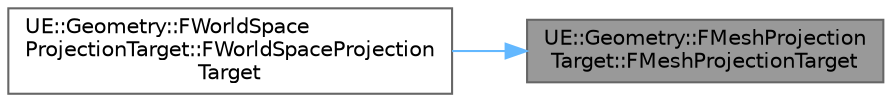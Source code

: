 digraph "UE::Geometry::FMeshProjectionTarget::FMeshProjectionTarget"
{
 // INTERACTIVE_SVG=YES
 // LATEX_PDF_SIZE
  bgcolor="transparent";
  edge [fontname=Helvetica,fontsize=10,labelfontname=Helvetica,labelfontsize=10];
  node [fontname=Helvetica,fontsize=10,shape=box,height=0.2,width=0.4];
  rankdir="RL";
  Node1 [id="Node000001",label="UE::Geometry::FMeshProjection\lTarget::FMeshProjectionTarget",height=0.2,width=0.4,color="gray40", fillcolor="grey60", style="filled", fontcolor="black",tooltip=" "];
  Node1 -> Node2 [id="edge1_Node000001_Node000002",dir="back",color="steelblue1",style="solid",tooltip=" "];
  Node2 [id="Node000002",label="UE::Geometry::FWorldSpace\lProjectionTarget::FWorldSpaceProjection\lTarget",height=0.2,width=0.4,color="grey40", fillcolor="white", style="filled",URL="$d7/d24/classUE_1_1Geometry_1_1FWorldSpaceProjectionTarget.html#a3fb87c8d36b5ff464414bd3afb53fb38",tooltip=" "];
}
